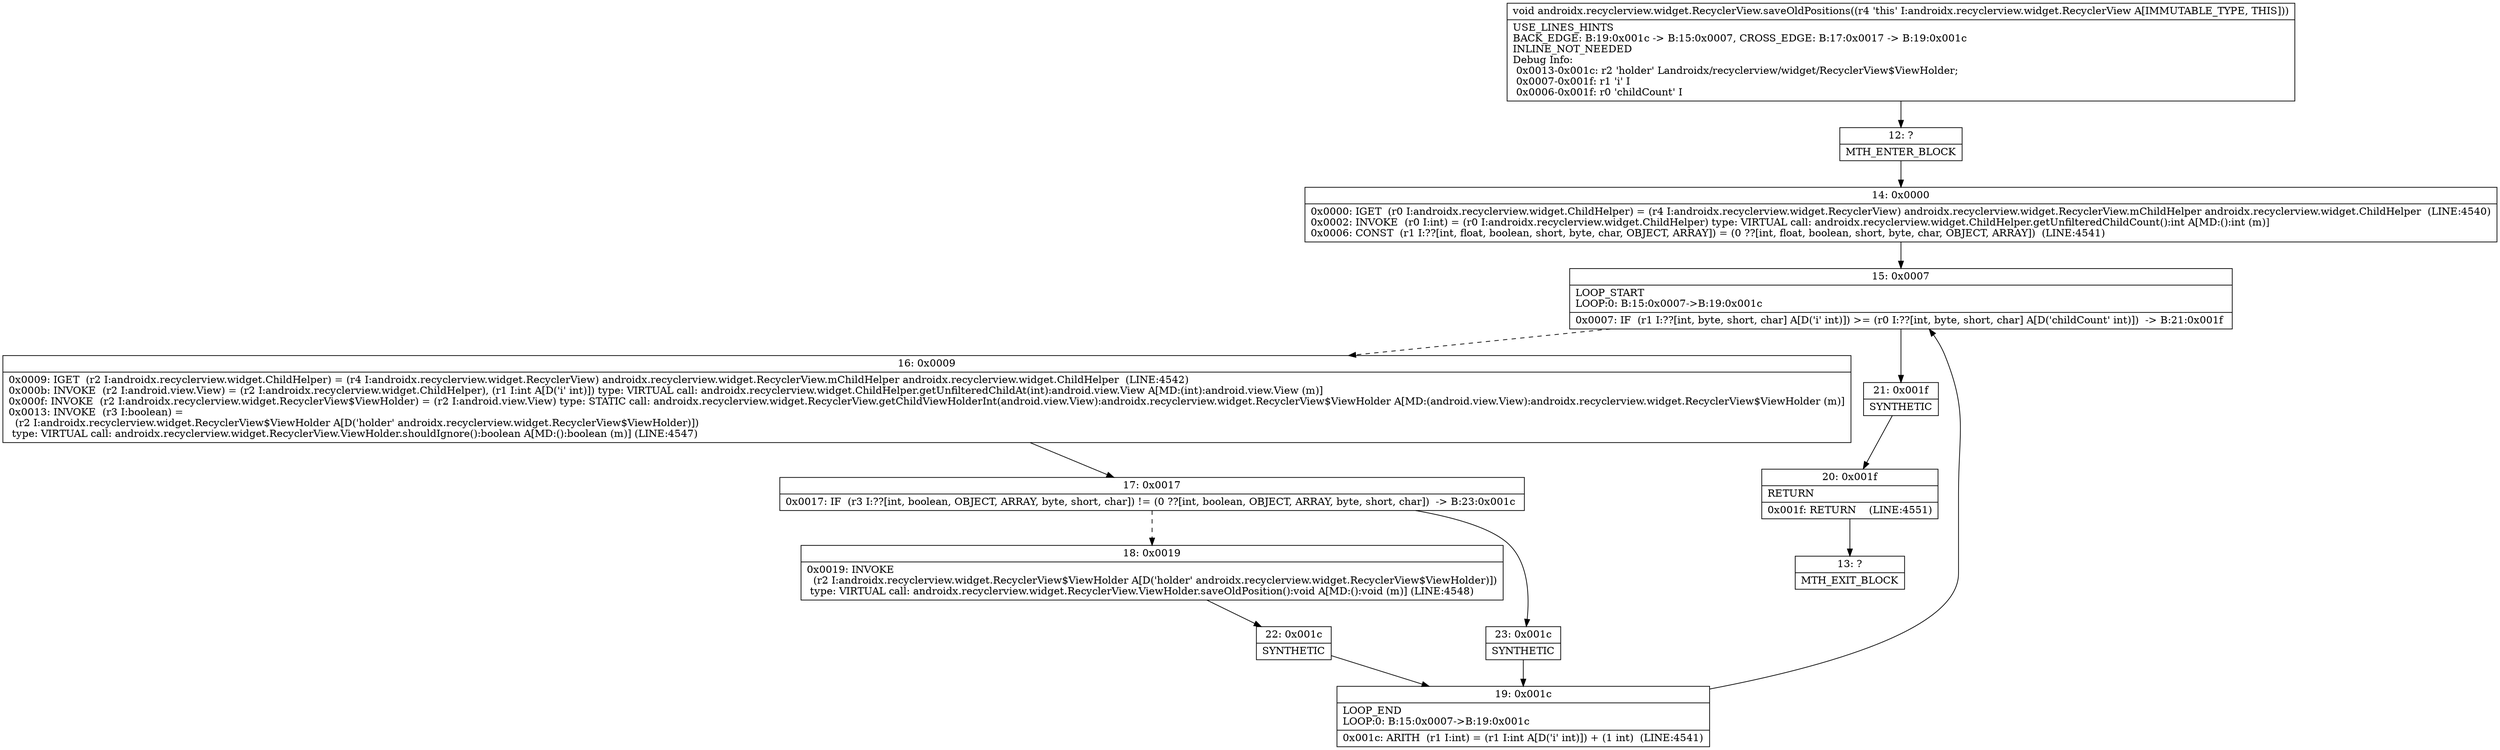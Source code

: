 digraph "CFG forandroidx.recyclerview.widget.RecyclerView.saveOldPositions()V" {
Node_12 [shape=record,label="{12\:\ ?|MTH_ENTER_BLOCK\l}"];
Node_14 [shape=record,label="{14\:\ 0x0000|0x0000: IGET  (r0 I:androidx.recyclerview.widget.ChildHelper) = (r4 I:androidx.recyclerview.widget.RecyclerView) androidx.recyclerview.widget.RecyclerView.mChildHelper androidx.recyclerview.widget.ChildHelper  (LINE:4540)\l0x0002: INVOKE  (r0 I:int) = (r0 I:androidx.recyclerview.widget.ChildHelper) type: VIRTUAL call: androidx.recyclerview.widget.ChildHelper.getUnfilteredChildCount():int A[MD:():int (m)]\l0x0006: CONST  (r1 I:??[int, float, boolean, short, byte, char, OBJECT, ARRAY]) = (0 ??[int, float, boolean, short, byte, char, OBJECT, ARRAY])  (LINE:4541)\l}"];
Node_15 [shape=record,label="{15\:\ 0x0007|LOOP_START\lLOOP:0: B:15:0x0007\-\>B:19:0x001c\l|0x0007: IF  (r1 I:??[int, byte, short, char] A[D('i' int)]) \>= (r0 I:??[int, byte, short, char] A[D('childCount' int)])  \-\> B:21:0x001f \l}"];
Node_16 [shape=record,label="{16\:\ 0x0009|0x0009: IGET  (r2 I:androidx.recyclerview.widget.ChildHelper) = (r4 I:androidx.recyclerview.widget.RecyclerView) androidx.recyclerview.widget.RecyclerView.mChildHelper androidx.recyclerview.widget.ChildHelper  (LINE:4542)\l0x000b: INVOKE  (r2 I:android.view.View) = (r2 I:androidx.recyclerview.widget.ChildHelper), (r1 I:int A[D('i' int)]) type: VIRTUAL call: androidx.recyclerview.widget.ChildHelper.getUnfilteredChildAt(int):android.view.View A[MD:(int):android.view.View (m)]\l0x000f: INVOKE  (r2 I:androidx.recyclerview.widget.RecyclerView$ViewHolder) = (r2 I:android.view.View) type: STATIC call: androidx.recyclerview.widget.RecyclerView.getChildViewHolderInt(android.view.View):androidx.recyclerview.widget.RecyclerView$ViewHolder A[MD:(android.view.View):androidx.recyclerview.widget.RecyclerView$ViewHolder (m)]\l0x0013: INVOKE  (r3 I:boolean) = \l  (r2 I:androidx.recyclerview.widget.RecyclerView$ViewHolder A[D('holder' androidx.recyclerview.widget.RecyclerView$ViewHolder)])\l type: VIRTUAL call: androidx.recyclerview.widget.RecyclerView.ViewHolder.shouldIgnore():boolean A[MD:():boolean (m)] (LINE:4547)\l}"];
Node_17 [shape=record,label="{17\:\ 0x0017|0x0017: IF  (r3 I:??[int, boolean, OBJECT, ARRAY, byte, short, char]) != (0 ??[int, boolean, OBJECT, ARRAY, byte, short, char])  \-\> B:23:0x001c \l}"];
Node_18 [shape=record,label="{18\:\ 0x0019|0x0019: INVOKE  \l  (r2 I:androidx.recyclerview.widget.RecyclerView$ViewHolder A[D('holder' androidx.recyclerview.widget.RecyclerView$ViewHolder)])\l type: VIRTUAL call: androidx.recyclerview.widget.RecyclerView.ViewHolder.saveOldPosition():void A[MD:():void (m)] (LINE:4548)\l}"];
Node_22 [shape=record,label="{22\:\ 0x001c|SYNTHETIC\l}"];
Node_19 [shape=record,label="{19\:\ 0x001c|LOOP_END\lLOOP:0: B:15:0x0007\-\>B:19:0x001c\l|0x001c: ARITH  (r1 I:int) = (r1 I:int A[D('i' int)]) + (1 int)  (LINE:4541)\l}"];
Node_23 [shape=record,label="{23\:\ 0x001c|SYNTHETIC\l}"];
Node_21 [shape=record,label="{21\:\ 0x001f|SYNTHETIC\l}"];
Node_20 [shape=record,label="{20\:\ 0x001f|RETURN\l|0x001f: RETURN    (LINE:4551)\l}"];
Node_13 [shape=record,label="{13\:\ ?|MTH_EXIT_BLOCK\l}"];
MethodNode[shape=record,label="{void androidx.recyclerview.widget.RecyclerView.saveOldPositions((r4 'this' I:androidx.recyclerview.widget.RecyclerView A[IMMUTABLE_TYPE, THIS]))  | USE_LINES_HINTS\lBACK_EDGE: B:19:0x001c \-\> B:15:0x0007, CROSS_EDGE: B:17:0x0017 \-\> B:19:0x001c\lINLINE_NOT_NEEDED\lDebug Info:\l  0x0013\-0x001c: r2 'holder' Landroidx\/recyclerview\/widget\/RecyclerView$ViewHolder;\l  0x0007\-0x001f: r1 'i' I\l  0x0006\-0x001f: r0 'childCount' I\l}"];
MethodNode -> Node_12;Node_12 -> Node_14;
Node_14 -> Node_15;
Node_15 -> Node_16[style=dashed];
Node_15 -> Node_21;
Node_16 -> Node_17;
Node_17 -> Node_18[style=dashed];
Node_17 -> Node_23;
Node_18 -> Node_22;
Node_22 -> Node_19;
Node_19 -> Node_15;
Node_23 -> Node_19;
Node_21 -> Node_20;
Node_20 -> Node_13;
}

